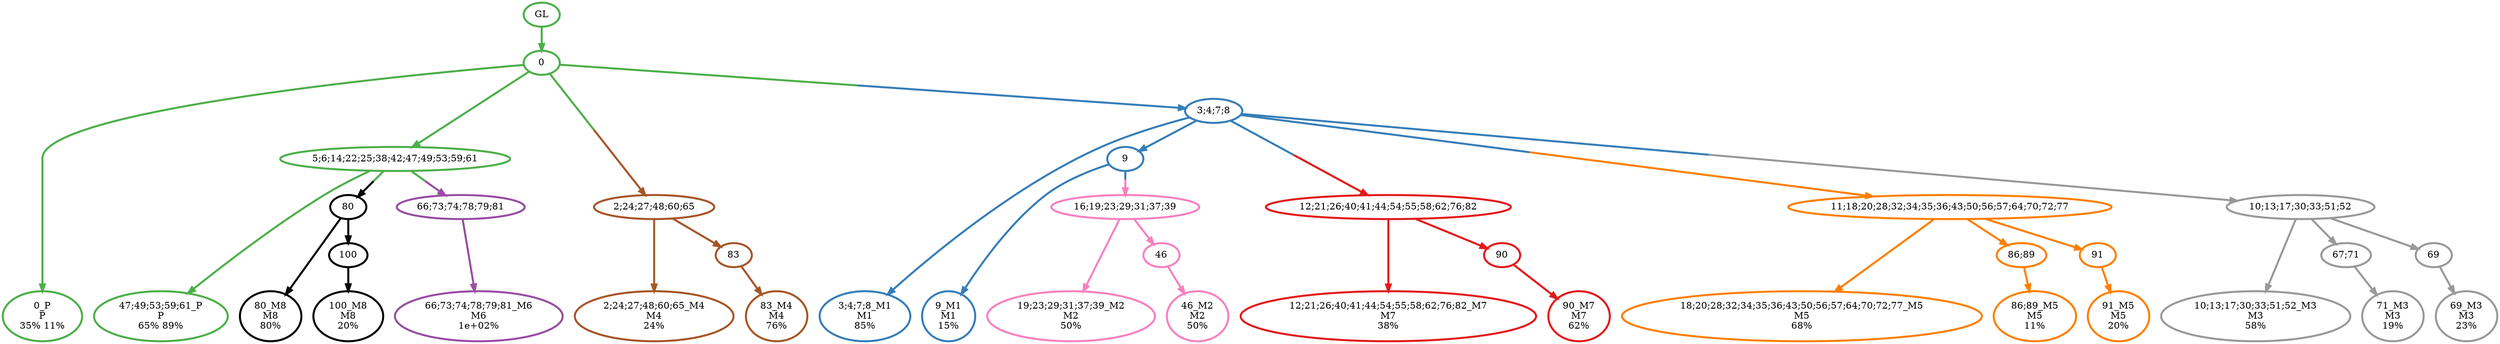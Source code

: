 digraph T {
	{
		rank=same
		36 [penwidth=3,colorscheme=set19,color=3,label="0_P\nP\n35% 11%"]
		34 [penwidth=3,colorscheme=set19,color=3,label="47;49;53;59;61_P\nP\n65% 89%"]
		33 [penwidth=3,colorscheme=set19,color=2,label="3;4;7;8_M1\nM1\n85%"]
		31 [penwidth=3,colorscheme=set19,color=2,label="9_M1\nM1\n15%"]
		30 [penwidth=3,colorscheme=set19,color=8,label="19;23;29;31;37;39_M2\nM2\n50%"]
		28 [penwidth=3,colorscheme=set19,color=8,label="46_M2\nM2\n50%"]
		27 [penwidth=3,colorscheme=set19,color=9,label="10;13;17;30;33;51;52_M3\nM3\n58%"]
		25 [penwidth=3,colorscheme=set19,color=9,label="71_M3\nM3\n19%"]
		23 [penwidth=3,colorscheme=set19,color=9,label="69_M3\nM3\n23%"]
		22 [penwidth=3,colorscheme=set19,color=7,label="2;24;27;48;60;65_M4\nM4\n24%"]
		20 [penwidth=3,colorscheme=set19,color=7,label="83_M4\nM4\n76%"]
		19 [penwidth=3,colorscheme=set19,color=5,label="18;20;28;32;34;35;36;43;50;56;57;64;70;72;77_M5\nM5\n68%"]
		17 [penwidth=3,colorscheme=set19,color=5,label="86;89_M5\nM5\n11%"]
		15 [penwidth=3,colorscheme=set19,color=5,label="91_M5\nM5\n20%"]
		14 [penwidth=3,colorscheme=set19,color=4,label="66;73;74;78;79;81_M6\nM6\n1e+02%"]
		13 [penwidth=3,colorscheme=set19,color=1,label="12;21;26;40;41;44;54;55;58;62;76;82_M7\nM7\n38%"]
		11 [penwidth=3,colorscheme=set19,color=1,label="90_M7\nM7\n62%"]
		10 [penwidth=3,colorscheme=set19,color=10,label="80_M8\nM8\n80%"]
		8 [penwidth=3,colorscheme=set19,color=10,label="100_M8\nM8\n20%"]
	}
	38 [penwidth=3,colorscheme=set19,color=3,label="GL"]
	37 [penwidth=3,colorscheme=set19,color=3,label="0"]
	35 [penwidth=3,colorscheme=set19,color=3,label="5;6;14;22;25;38;42;47;49;53;59;61"]
	32 [penwidth=3,colorscheme=set19,color=2,label="9"]
	29 [penwidth=3,colorscheme=set19,color=8,label="46"]
	26 [penwidth=3,colorscheme=set19,color=9,label="67;71"]
	24 [penwidth=3,colorscheme=set19,color=9,label="69"]
	21 [penwidth=3,colorscheme=set19,color=7,label="83"]
	18 [penwidth=3,colorscheme=set19,color=5,label="86;89"]
	16 [penwidth=3,colorscheme=set19,color=5,label="91"]
	12 [penwidth=3,colorscheme=set19,color=1,label="90"]
	9 [penwidth=3,colorscheme=set19,color=10,label="100"]
	7 [penwidth=3,colorscheme=set19,color=1,label="12;21;26;40;41;44;54;55;58;62;76;82"]
	6 [penwidth=3,colorscheme=set19,color=5,label="11;18;20;28;32;34;35;36;43;50;56;57;64;70;72;77"]
	5 [penwidth=3,colorscheme=set19,color=9,label="10;13;17;30;33;51;52"]
	4 [penwidth=3,colorscheme=set19,color=8,label="16;19;23;29;31;37;39"]
	3 [penwidth=3,colorscheme=set19,color=10,label="80"]
	2 [penwidth=3,colorscheme=set19,color=4,label="66;73;74;78;79;81"]
	1 [penwidth=3,colorscheme=set19,color=7,label="2;24;27;48;60;65"]
	0 [penwidth=3,colorscheme=set19,color=2,label="3;4;7;8"]
	38 -> 37 [penwidth=3,colorscheme=set19,color=3]
	37 -> 36 [penwidth=3,colorscheme=set19,color=3]
	37 -> 35 [penwidth=3,colorscheme=set19,color=3]
	37 -> 1 [penwidth=3,colorscheme=set19,color="3;0.5:7"]
	37 -> 0 [penwidth=3,colorscheme=set19,color="3;0.5:2"]
	35 -> 34 [penwidth=3,colorscheme=set19,color=3]
	35 -> 3 [penwidth=3,colorscheme=set19,color="3;0.5:10"]
	35 -> 2 [penwidth=3,colorscheme=set19,color="3;0.5:4"]
	32 -> 31 [penwidth=3,colorscheme=set19,color=2]
	32 -> 4 [penwidth=3,colorscheme=set19,color="2;0.5:8"]
	29 -> 28 [penwidth=3,colorscheme=set19,color=8]
	26 -> 25 [penwidth=3,colorscheme=set19,color=9]
	24 -> 23 [penwidth=3,colorscheme=set19,color=9]
	21 -> 20 [penwidth=3,colorscheme=set19,color=7]
	18 -> 17 [penwidth=3,colorscheme=set19,color=5]
	16 -> 15 [penwidth=3,colorscheme=set19,color=5]
	12 -> 11 [penwidth=3,colorscheme=set19,color=1]
	9 -> 8 [penwidth=3,colorscheme=set19,color=10]
	7 -> 13 [penwidth=3,colorscheme=set19,color=1]
	7 -> 12 [penwidth=3,colorscheme=set19,color=1]
	6 -> 19 [penwidth=3,colorscheme=set19,color=5]
	6 -> 18 [penwidth=3,colorscheme=set19,color=5]
	6 -> 16 [penwidth=3,colorscheme=set19,color=5]
	5 -> 27 [penwidth=3,colorscheme=set19,color=9]
	5 -> 26 [penwidth=3,colorscheme=set19,color=9]
	5 -> 24 [penwidth=3,colorscheme=set19,color=9]
	4 -> 30 [penwidth=3,colorscheme=set19,color=8]
	4 -> 29 [penwidth=3,colorscheme=set19,color=8]
	3 -> 10 [penwidth=3,colorscheme=set19,color=10]
	3 -> 9 [penwidth=3,colorscheme=set19,color=10]
	2 -> 14 [penwidth=3,colorscheme=set19,color=4]
	1 -> 22 [penwidth=3,colorscheme=set19,color=7]
	1 -> 21 [penwidth=3,colorscheme=set19,color=7]
	0 -> 33 [penwidth=3,colorscheme=set19,color=2]
	0 -> 32 [penwidth=3,colorscheme=set19,color=2]
	0 -> 7 [penwidth=3,colorscheme=set19,color="2;0.5:1"]
	0 -> 6 [penwidth=3,colorscheme=set19,color="2;0.5:5"]
	0 -> 5 [penwidth=3,colorscheme=set19,color="2;0.5:9"]
}
